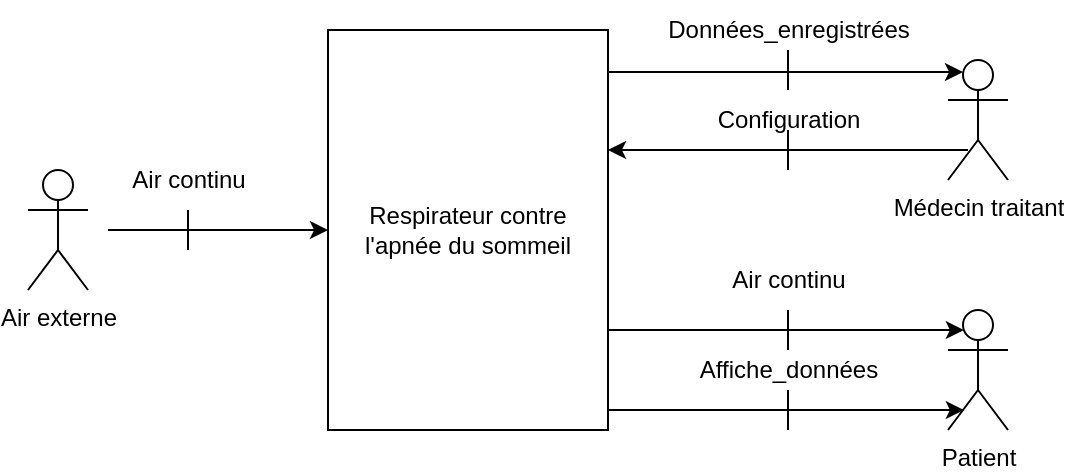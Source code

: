 <mxfile version="20.8.10" type="device" pages="4"><diagram name="Diagramme Contexte" id="2L86zL6cIxFe1i1aYIPx"><mxGraphModel dx="1182" dy="683" grid="1" gridSize="10" guides="1" tooltips="1" connect="1" arrows="1" fold="1" page="1" pageScale="1" pageWidth="827" pageHeight="1169" math="0" shadow="0"><root><mxCell id="0"/><mxCell id="1" parent="0"/><mxCell id="oOT29XiC5e3N_BmXgy5a-2" value="Respirateur contre l'apnée du sommeil" style="rounded=0;whiteSpace=wrap;html=1;" vertex="1" parent="1"><mxGeometry x="310" y="540" width="140" height="200" as="geometry"/></mxCell><mxCell id="oOT29XiC5e3N_BmXgy5a-3" value="Air externe" style="shape=umlActor;verticalLabelPosition=bottom;verticalAlign=top;html=1;outlineConnect=0;" vertex="1" parent="1"><mxGeometry x="160" y="610" width="30" height="60" as="geometry"/></mxCell><mxCell id="oOT29XiC5e3N_BmXgy5a-5" value="Médecin traitant" style="shape=umlActor;verticalLabelPosition=bottom;verticalAlign=top;html=1;outlineConnect=0;" vertex="1" parent="1"><mxGeometry x="620" y="555" width="30" height="60" as="geometry"/></mxCell><mxCell id="oOT29XiC5e3N_BmXgy5a-6" value="Patient" style="shape=umlActor;verticalLabelPosition=bottom;verticalAlign=top;html=1;outlineConnect=0;" vertex="1" parent="1"><mxGeometry x="620" y="680" width="30" height="60" as="geometry"/></mxCell><mxCell id="oOT29XiC5e3N_BmXgy5a-9" value="" style="endArrow=classic;html=1;rounded=0;entryX=0;entryY=0.5;entryDx=0;entryDy=0;" edge="1" parent="1" target="oOT29XiC5e3N_BmXgy5a-2"><mxGeometry width="50" height="50" relative="1" as="geometry"><mxPoint x="200" y="640" as="sourcePoint"/><mxPoint x="250" y="590" as="targetPoint"/></mxGeometry></mxCell><mxCell id="oOT29XiC5e3N_BmXgy5a-10" value="" style="endArrow=none;html=1;rounded=0;entryX=0.997;entryY=0.105;entryDx=0;entryDy=0;entryPerimeter=0;startArrow=classic;startFill=1;endFill=0;exitX=0.25;exitY=0.1;exitDx=0;exitDy=0;exitPerimeter=0;" edge="1" parent="1" source="oOT29XiC5e3N_BmXgy5a-5" target="oOT29XiC5e3N_BmXgy5a-2"><mxGeometry width="50" height="50" relative="1" as="geometry"><mxPoint x="580" y="560" as="sourcePoint"/><mxPoint x="440" y="490" as="targetPoint"/></mxGeometry></mxCell><mxCell id="oOT29XiC5e3N_BmXgy5a-11" value="" style="endArrow=classic;html=1;rounded=0;entryX=1.013;entryY=0.1;entryDx=0;entryDy=0;entryPerimeter=0;" edge="1" parent="1"><mxGeometry width="50" height="50" relative="1" as="geometry"><mxPoint x="630" y="600" as="sourcePoint"/><mxPoint x="450.0" y="600" as="targetPoint"/></mxGeometry></mxCell><mxCell id="oOT29XiC5e3N_BmXgy5a-12" value="" style="endArrow=none;html=1;rounded=0;entryX=0.997;entryY=0.105;entryDx=0;entryDy=0;entryPerimeter=0;startArrow=classic;startFill=1;endFill=0;exitX=0.25;exitY=0.1;exitDx=0;exitDy=0;exitPerimeter=0;" edge="1" parent="1"><mxGeometry width="50" height="50" relative="1" as="geometry"><mxPoint x="627.92" y="690" as="sourcePoint"/><mxPoint x="450.0" y="690" as="targetPoint"/></mxGeometry></mxCell><mxCell id="oOT29XiC5e3N_BmXgy5a-13" value="" style="endArrow=none;html=1;rounded=0;entryX=0.997;entryY=0.105;entryDx=0;entryDy=0;entryPerimeter=0;startArrow=classic;startFill=1;endFill=0;exitX=0.25;exitY=0.1;exitDx=0;exitDy=0;exitPerimeter=0;" edge="1" parent="1"><mxGeometry width="50" height="50" relative="1" as="geometry"><mxPoint x="627.92" y="730" as="sourcePoint"/><mxPoint x="450.0" y="730" as="targetPoint"/></mxGeometry></mxCell><mxCell id="oOT29XiC5e3N_BmXgy5a-17" value="" style="endArrow=none;html=1;rounded=0;" edge="1" parent="1"><mxGeometry width="50" height="50" relative="1" as="geometry"><mxPoint x="240" y="650" as="sourcePoint"/><mxPoint x="240" y="630" as="targetPoint"/></mxGeometry></mxCell><mxCell id="oOT29XiC5e3N_BmXgy5a-18" value="" style="endArrow=none;html=1;rounded=0;" edge="1" parent="1"><mxGeometry width="50" height="50" relative="1" as="geometry"><mxPoint x="540" y="570" as="sourcePoint"/><mxPoint x="540" y="550" as="targetPoint"/></mxGeometry></mxCell><mxCell id="oOT29XiC5e3N_BmXgy5a-19" value="" style="endArrow=none;html=1;rounded=0;" edge="1" parent="1"><mxGeometry width="50" height="50" relative="1" as="geometry"><mxPoint x="540" y="610" as="sourcePoint"/><mxPoint x="540" y="590" as="targetPoint"/></mxGeometry></mxCell><mxCell id="oOT29XiC5e3N_BmXgy5a-20" value="" style="endArrow=none;html=1;rounded=0;" edge="1" parent="1"><mxGeometry width="50" height="50" relative="1" as="geometry"><mxPoint x="540" y="700" as="sourcePoint"/><mxPoint x="540" y="680" as="targetPoint"/></mxGeometry></mxCell><mxCell id="oOT29XiC5e3N_BmXgy5a-21" value="" style="endArrow=none;html=1;rounded=0;" edge="1" parent="1"><mxGeometry width="50" height="50" relative="1" as="geometry"><mxPoint x="540" y="740" as="sourcePoint"/><mxPoint x="540" y="720" as="targetPoint"/></mxGeometry></mxCell><mxCell id="oOT29XiC5e3N_BmXgy5a-22" value="Air continu" style="text;html=1;align=center;verticalAlign=middle;resizable=0;points=[];autosize=1;strokeColor=none;fillColor=none;" vertex="1" parent="1"><mxGeometry x="200" y="600" width="80" height="30" as="geometry"/></mxCell><mxCell id="oOT29XiC5e3N_BmXgy5a-23" value="Données_enregistrées" style="text;html=1;align=center;verticalAlign=middle;resizable=0;points=[];autosize=1;strokeColor=none;fillColor=none;" vertex="1" parent="1"><mxGeometry x="470" y="525" width="140" height="30" as="geometry"/></mxCell><mxCell id="oOT29XiC5e3N_BmXgy5a-24" value="Configuration" style="text;html=1;align=center;verticalAlign=middle;resizable=0;points=[];autosize=1;strokeColor=none;fillColor=none;" vertex="1" parent="1"><mxGeometry x="495" y="570" width="90" height="30" as="geometry"/></mxCell><mxCell id="oOT29XiC5e3N_BmXgy5a-25" value="Air continu" style="text;html=1;align=center;verticalAlign=middle;resizable=0;points=[];autosize=1;strokeColor=none;fillColor=none;" vertex="1" parent="1"><mxGeometry x="500" y="650" width="80" height="30" as="geometry"/></mxCell><mxCell id="oOT29XiC5e3N_BmXgy5a-26" value="Affiche_données" style="text;html=1;align=center;verticalAlign=middle;resizable=0;points=[];autosize=1;strokeColor=none;fillColor=none;" vertex="1" parent="1"><mxGeometry x="485" y="695" width="110" height="30" as="geometry"/></mxCell></root></mxGraphModel></diagram><diagram id="lU4KrTBe4g0K67yGRhAa" name="Diagramme Cas D'utilisation"><mxGraphModel dx="1418" dy="820" grid="1" gridSize="10" guides="1" tooltips="1" connect="1" arrows="1" fold="1" page="1" pageScale="1" pageWidth="827" pageHeight="1169" math="0" shadow="0"><root><mxCell id="0"/><mxCell id="1" parent="0"/><mxCell id="dNqiiLQwjlwvt8KfUAhv-1" value="Respirateur contre &lt;br&gt;l'apnée du sommeil&lt;br&gt;&lt;br&gt;&lt;br&gt;&lt;br&gt;&lt;br&gt;&lt;br&gt;&lt;br&gt;&lt;br&gt;&lt;br&gt;&lt;br&gt;&lt;br&gt;&lt;br&gt;&lt;br&gt;&lt;br&gt;&lt;br&gt;&lt;br&gt;&lt;br&gt;&lt;br&gt;&lt;br&gt;&lt;br&gt;&lt;br&gt;" style="rounded=0;whiteSpace=wrap;html=1;" vertex="1" parent="1"><mxGeometry x="270" y="540" width="280" height="360" as="geometry"/></mxCell><mxCell id="dNqiiLQwjlwvt8KfUAhv-2" value="Air externe" style="shape=umlActor;verticalLabelPosition=bottom;verticalAlign=top;html=1;outlineConnect=0;" vertex="1" parent="1"><mxGeometry x="120" y="610" width="30" height="60" as="geometry"/></mxCell><mxCell id="dNqiiLQwjlwvt8KfUAhv-4" value="Patient" style="shape=umlActor;verticalLabelPosition=bottom;verticalAlign=top;html=1;outlineConnect=0;" vertex="1" parent="1"><mxGeometry x="720" y="680" width="30" height="60" as="geometry"/></mxCell><mxCell id="dNqiiLQwjlwvt8KfUAhv-5" value="" style="endArrow=classic;html=1;rounded=0;entryX=0.038;entryY=0.335;entryDx=0;entryDy=0;entryPerimeter=0;" edge="1" parent="1" target="dNqiiLQwjlwvt8KfUAhv-26"><mxGeometry width="50" height="50" relative="1" as="geometry"><mxPoint x="160" y="640" as="sourcePoint"/><mxPoint x="270" y="640" as="targetPoint"/></mxGeometry></mxCell><mxCell id="dNqiiLQwjlwvt8KfUAhv-6" value="" style="endArrow=none;html=1;rounded=0;entryX=1;entryY=0.5;entryDx=0;entryDy=0;startArrow=classic;startFill=1;endFill=0;exitX=0.5;exitY=0;exitDx=0;exitDy=0;exitPerimeter=0;" edge="1" parent="1" source="dNqiiLQwjlwvt8KfUAhv-4" target="dNqiiLQwjlwvt8KfUAhv-21"><mxGeometry width="50" height="50" relative="1" as="geometry"><mxPoint x="720" y="650" as="sourcePoint"/><mxPoint x="540" y="490" as="targetPoint"/><Array as="points"><mxPoint x="735" y="650"/></Array></mxGeometry></mxCell><mxCell id="dNqiiLQwjlwvt8KfUAhv-7" value="" style="endArrow=classic;html=1;rounded=0;entryX=1.013;entryY=0.1;entryDx=0;entryDy=0;entryPerimeter=0;exitX=0.5;exitY=0;exitDx=0;exitDy=0;exitPerimeter=0;" edge="1" parent="1" source="dNqiiLQwjlwvt8KfUAhv-27"><mxGeometry width="50" height="50" relative="1" as="geometry"><mxPoint x="720.0" y="789.41" as="sourcePoint"/><mxPoint x="540.0" y="789.41" as="targetPoint"/><Array as="points"><mxPoint x="735" y="790"/></Array></mxGeometry></mxCell><mxCell id="dNqiiLQwjlwvt8KfUAhv-8" value="" style="endArrow=none;html=1;rounded=0;entryX=0.997;entryY=0.105;entryDx=0;entryDy=0;entryPerimeter=0;startArrow=classic;startFill=1;endFill=0;exitX=0.25;exitY=0.1;exitDx=0;exitDy=0;exitPerimeter=0;" edge="1" parent="1"><mxGeometry width="50" height="50" relative="1" as="geometry"><mxPoint x="717.92" y="719.41" as="sourcePoint"/><mxPoint x="540" y="719.41" as="targetPoint"/></mxGeometry></mxCell><mxCell id="dNqiiLQwjlwvt8KfUAhv-9" value="" style="endArrow=none;html=1;rounded=0;entryX=1;entryY=0.5;entryDx=0;entryDy=0;startArrow=classic;startFill=1;endFill=0;" edge="1" parent="1" target="dNqiiLQwjlwvt8KfUAhv-24"><mxGeometry width="50" height="50" relative="1" as="geometry"><mxPoint x="710" y="860" as="sourcePoint"/><mxPoint x="550" y="850" as="targetPoint"/></mxGeometry></mxCell><mxCell id="dNqiiLQwjlwvt8KfUAhv-21" value="Envoyer l'air" style="ellipse;whiteSpace=wrap;html=1;" vertex="1" parent="1"><mxGeometry x="420" y="620" width="120" height="60" as="geometry"/></mxCell><mxCell id="dNqiiLQwjlwvt8KfUAhv-22" value="Afficher" style="ellipse;whiteSpace=wrap;html=1;" vertex="1" parent="1"><mxGeometry x="420" y="690" width="120" height="60" as="geometry"/></mxCell><mxCell id="dNqiiLQwjlwvt8KfUAhv-23" value="Paramètrer" style="ellipse;whiteSpace=wrap;html=1;" vertex="1" parent="1"><mxGeometry x="420" y="760" width="120" height="60" as="geometry"/></mxCell><mxCell id="dNqiiLQwjlwvt8KfUAhv-24" value="Enregistrer les données" style="ellipse;whiteSpace=wrap;html=1;" vertex="1" parent="1"><mxGeometry x="420" y="830" width="120" height="60" as="geometry"/></mxCell><mxCell id="dNqiiLQwjlwvt8KfUAhv-26" value="Récupérer et Filtrer l'air" style="ellipse;whiteSpace=wrap;html=1;" vertex="1" parent="1"><mxGeometry x="280" y="620" width="120" height="60" as="geometry"/></mxCell><mxCell id="dNqiiLQwjlwvt8KfUAhv-27" value="Médecin traitant" style="shape=umlActor;verticalLabelPosition=bottom;verticalAlign=top;html=1;outlineConnect=0;" vertex="1" parent="1"><mxGeometry x="720" y="810" width="30" height="60" as="geometry"/></mxCell></root></mxGraphModel></diagram><diagram id="lsF_ll5cIqB2mhtH_M79" name="Diagramme d'Exigences"><mxGraphModel dx="4014" dy="1858" grid="1" gridSize="10" guides="1" tooltips="1" connect="1" arrows="1" fold="1" page="1" pageScale="1" pageWidth="827" pageHeight="1169" math="0" shadow="0"><root><mxCell id="0"/><mxCell id="1" parent="0"/><mxCell id="DV2Xk-ELplNLoodMfycB-5" value="Concevoir un respirateur PPC" style="swimlane;fontStyle=0;childLayout=stackLayout;horizontal=1;startSize=30;horizontalStack=0;resizeParent=1;resizeParentMax=0;resizeLast=0;collapsible=1;marginBottom=0;whiteSpace=wrap;html=1;" vertex="1" parent="1"><mxGeometry x="360" y="760" width="320" height="120" as="geometry"/></mxCell><mxCell id="DV2Xk-ELplNLoodMfycB-6" value="text = &quot;Le besoin est de concevoir un respirateur PPC affin de traiter l'apnée du sommeil chez les patients&quot;" style="text;strokeColor=none;fillColor=none;align=left;verticalAlign=middle;spacingLeft=4;spacingRight=4;overflow=hidden;points=[[0,0.5],[1,0.5]];portConstraint=eastwest;rotatable=0;whiteSpace=wrap;html=1;" vertex="1" parent="DV2Xk-ELplNLoodMfycB-5"><mxGeometry y="30" width="320" height="90" as="geometry"/></mxCell><mxCell id="DV2Xk-ELplNLoodMfycB-10" value="Apporter de l'air &quot;Propre&quot; en continu" style="swimlane;fontStyle=0;childLayout=stackLayout;horizontal=1;startSize=30;horizontalStack=0;resizeParent=1;resizeParentMax=0;resizeLast=0;collapsible=1;marginBottom=0;whiteSpace=wrap;html=1;" vertex="1" parent="1"><mxGeometry x="-280" y="970" width="160" height="150" as="geometry"/></mxCell><mxCell id="w5h33gYKFG4mYPMoqEx2-1" value="Id = &quot;1&quot;" style="text;strokeColor=none;fillColor=none;align=left;verticalAlign=middle;spacingLeft=4;spacingRight=4;overflow=hidden;points=[[0,0.5],[1,0.5]];portConstraint=eastwest;rotatable=0;whiteSpace=wrap;html=1;" vertex="1" parent="DV2Xk-ELplNLoodMfycB-10"><mxGeometry y="30" width="160" height="30" as="geometry"/></mxCell><mxCell id="DV2Xk-ELplNLoodMfycB-11" value="text = &quot;L'exigence est de récupérer l'air externe pour pouvoir l'envoyer et le filtrer en continu&quot;" style="text;strokeColor=none;fillColor=none;align=left;verticalAlign=middle;spacingLeft=4;spacingRight=4;overflow=hidden;points=[[0,0.5],[1,0.5]];portConstraint=eastwest;rotatable=0;whiteSpace=wrap;html=1;" vertex="1" parent="DV2Xk-ELplNLoodMfycB-10"><mxGeometry y="60" width="160" height="90" as="geometry"/></mxCell><mxCell id="DV2Xk-ELplNLoodMfycB-14" value="Réaliser une IHM" style="swimlane;fontStyle=0;childLayout=stackLayout;horizontal=1;startSize=30;horizontalStack=0;resizeParent=1;resizeParentMax=0;resizeLast=0;collapsible=1;marginBottom=0;whiteSpace=wrap;html=1;" vertex="1" parent="1"><mxGeometry x="80" y="970" width="160" height="150" as="geometry"/></mxCell><mxCell id="w5h33gYKFG4mYPMoqEx2-2" value="Id = &quot;2&quot;" style="text;strokeColor=none;fillColor=none;align=left;verticalAlign=middle;spacingLeft=4;spacingRight=4;overflow=hidden;points=[[0,0.5],[1,0.5]];portConstraint=eastwest;rotatable=0;whiteSpace=wrap;html=1;" vertex="1" parent="DV2Xk-ELplNLoodMfycB-14"><mxGeometry y="30" width="160" height="30" as="geometry"/></mxCell><mxCell id="DV2Xk-ELplNLoodMfycB-15" value="text = &quot;L'exigence est de réaliser une Interface Homme-Machine afin de pouvoir configurer l'appareil et afficher les données&quot;" style="text;strokeColor=none;fillColor=none;align=left;verticalAlign=middle;spacingLeft=4;spacingRight=4;overflow=hidden;points=[[0,0.5],[1,0.5]];portConstraint=eastwest;rotatable=0;whiteSpace=wrap;html=1;" vertex="1" parent="DV2Xk-ELplNLoodMfycB-14"><mxGeometry y="60" width="160" height="90" as="geometry"/></mxCell><mxCell id="DV2Xk-ELplNLoodMfycB-18" value="Transmettre de l'air en continu au patient" style="swimlane;fontStyle=0;childLayout=stackLayout;horizontal=1;startSize=30;horizontalStack=0;resizeParent=1;resizeParentMax=0;resizeLast=0;collapsible=1;marginBottom=0;whiteSpace=wrap;html=1;" vertex="1" parent="1"><mxGeometry x="437.75" y="970" width="160" height="150" as="geometry"/></mxCell><mxCell id="w5h33gYKFG4mYPMoqEx2-3" value="Id = &quot;3&quot;" style="text;strokeColor=none;fillColor=none;align=left;verticalAlign=middle;spacingLeft=4;spacingRight=4;overflow=hidden;points=[[0,0.5],[1,0.5]];portConstraint=eastwest;rotatable=0;whiteSpace=wrap;html=1;" vertex="1" parent="DV2Xk-ELplNLoodMfycB-18"><mxGeometry y="30" width="160" height="30" as="geometry"/></mxCell><mxCell id="DV2Xk-ELplNLoodMfycB-19" value="text = &quot;L'exigence est de transmettre l'air filtré vers les voies respiratoires du patient&quot;" style="text;strokeColor=none;fillColor=none;align=left;verticalAlign=middle;spacingLeft=4;spacingRight=4;overflow=hidden;points=[[0,0.5],[1,0.5]];portConstraint=eastwest;rotatable=0;whiteSpace=wrap;html=1;" vertex="1" parent="DV2Xk-ELplNLoodMfycB-18"><mxGeometry y="60" width="160" height="90" as="geometry"/></mxCell><mxCell id="DV2Xk-ELplNLoodMfycB-97" style="edgeStyle=orthogonalEdgeStyle;rounded=0;orthogonalLoop=1;jettySize=auto;html=1;entryX=0.5;entryY=0;entryDx=0;entryDy=0;startArrow=none;startFill=0;endArrow=classic;endFill=1;" edge="1" parent="1" source="DV2Xk-ELplNLoodMfycB-22" target="DV2Xk-ELplNLoodMfycB-88"><mxGeometry relative="1" as="geometry"/></mxCell><mxCell id="DV2Xk-ELplNLoodMfycB-22" value="Alimenter l'appareil" style="swimlane;fontStyle=0;childLayout=stackLayout;horizontal=1;startSize=30;horizontalStack=0;resizeParent=1;resizeParentMax=0;resizeLast=0;collapsible=1;marginBottom=0;whiteSpace=wrap;html=1;" vertex="1" parent="1"><mxGeometry x="710" y="970" width="160" height="150" as="geometry"/></mxCell><mxCell id="w5h33gYKFG4mYPMoqEx2-4" value="Id = &quot;4&quot;" style="text;strokeColor=none;fillColor=none;align=left;verticalAlign=middle;spacingLeft=4;spacingRight=4;overflow=hidden;points=[[0,0.5],[1,0.5]];portConstraint=eastwest;rotatable=0;whiteSpace=wrap;html=1;" vertex="1" parent="DV2Xk-ELplNLoodMfycB-22"><mxGeometry y="30" width="160" height="30" as="geometry"/></mxCell><mxCell id="DV2Xk-ELplNLoodMfycB-23" value="text = &quot;L'exigence est de pouvoir alimenter le système et pouvoir l'éteindre ou l'allumer&quot;" style="text;strokeColor=none;fillColor=none;align=left;verticalAlign=middle;spacingLeft=4;spacingRight=4;overflow=hidden;points=[[0,0.5],[1,0.5]];portConstraint=eastwest;rotatable=0;whiteSpace=wrap;html=1;" vertex="1" parent="DV2Xk-ELplNLoodMfycB-22"><mxGeometry y="60" width="160" height="90" as="geometry"/></mxCell><mxCell id="DV2Xk-ELplNLoodMfycB-98" style="edgeStyle=orthogonalEdgeStyle;rounded=0;orthogonalLoop=1;jettySize=auto;html=1;entryX=0.5;entryY=0;entryDx=0;entryDy=0;startArrow=none;startFill=0;endArrow=classic;endFill=1;" edge="1" parent="1" source="DV2Xk-ELplNLoodMfycB-30" target="DV2Xk-ELplNLoodMfycB-89"><mxGeometry relative="1" as="geometry"/></mxCell><mxCell id="DV2Xk-ELplNLoodMfycB-30" value="Créer un boitier" style="swimlane;fontStyle=0;childLayout=stackLayout;horizontal=1;startSize=30;horizontalStack=0;resizeParent=1;resizeParentMax=0;resizeLast=0;collapsible=1;marginBottom=0;whiteSpace=wrap;html=1;" vertex="1" parent="1"><mxGeometry x="890" y="970" width="160" height="150" as="geometry"/></mxCell><mxCell id="w5h33gYKFG4mYPMoqEx2-5" value="Id = &quot;5&quot;" style="text;strokeColor=none;fillColor=none;align=left;verticalAlign=middle;spacingLeft=4;spacingRight=4;overflow=hidden;points=[[0,0.5],[1,0.5]];portConstraint=eastwest;rotatable=0;whiteSpace=wrap;html=1;" vertex="1" parent="DV2Xk-ELplNLoodMfycB-30"><mxGeometry y="30" width="160" height="30" as="geometry"/></mxCell><mxCell id="DV2Xk-ELplNLoodMfycB-31" value="text = &quot;L'exigence est de pouvoir intégrer le système dans un boîtier&quot;" style="text;strokeColor=none;fillColor=none;align=left;verticalAlign=middle;spacingLeft=4;spacingRight=4;overflow=hidden;points=[[0,0.5],[1,0.5]];portConstraint=eastwest;rotatable=0;whiteSpace=wrap;html=1;" vertex="1" parent="DV2Xk-ELplNLoodMfycB-30"><mxGeometry y="60" width="160" height="90" as="geometry"/></mxCell><mxCell id="DV2Xk-ELplNLoodMfycB-91" style="edgeStyle=orthogonalEdgeStyle;rounded=0;orthogonalLoop=1;jettySize=auto;html=1;entryX=0.5;entryY=0;entryDx=0;entryDy=0;startArrow=none;startFill=0;endArrow=classic;endFill=1;" edge="1" parent="1" source="DV2Xk-ELplNLoodMfycB-34" target="DV2Xk-ELplNLoodMfycB-82"><mxGeometry relative="1" as="geometry"/></mxCell><mxCell id="DV2Xk-ELplNLoodMfycB-34" value="Récupérer l'air externe" style="swimlane;fontStyle=0;childLayout=stackLayout;horizontal=1;startSize=30;horizontalStack=0;resizeParent=1;resizeParentMax=0;resizeLast=0;collapsible=1;marginBottom=0;whiteSpace=wrap;html=1;" vertex="1" parent="1"><mxGeometry x="-370" y="1180" width="160" height="120" as="geometry"/></mxCell><mxCell id="DV2Xk-ELplNLoodMfycB-35" value="Id = &quot;1.1&quot;" style="text;strokeColor=none;fillColor=none;align=left;verticalAlign=middle;spacingLeft=4;spacingRight=4;overflow=hidden;points=[[0,0.5],[1,0.5]];portConstraint=eastwest;rotatable=0;whiteSpace=wrap;html=1;" vertex="1" parent="DV2Xk-ELplNLoodMfycB-34"><mxGeometry y="30" width="160" height="30" as="geometry"/></mxCell><mxCell id="w5h33gYKFG4mYPMoqEx2-6" value="text = &quot;On doit pouvoir récupérer l'air externe au système&quot;" style="text;strokeColor=none;fillColor=none;align=left;verticalAlign=middle;spacingLeft=4;spacingRight=4;overflow=hidden;points=[[0,0.5],[1,0.5]];portConstraint=eastwest;rotatable=0;whiteSpace=wrap;html=1;" vertex="1" parent="DV2Xk-ELplNLoodMfycB-34"><mxGeometry y="60" width="160" height="60" as="geometry"/></mxCell><mxCell id="DV2Xk-ELplNLoodMfycB-92" style="edgeStyle=orthogonalEdgeStyle;rounded=0;orthogonalLoop=1;jettySize=auto;html=1;entryX=0.5;entryY=0;entryDx=0;entryDy=0;startArrow=none;startFill=0;endArrow=classic;endFill=1;" edge="1" parent="1" source="DV2Xk-ELplNLoodMfycB-38" target="DV2Xk-ELplNLoodMfycB-83"><mxGeometry relative="1" as="geometry"/></mxCell><mxCell id="DV2Xk-ELplNLoodMfycB-38" value="Filtrer l'air externe" style="swimlane;fontStyle=0;childLayout=stackLayout;horizontal=1;startSize=30;horizontalStack=0;resizeParent=1;resizeParentMax=0;resizeLast=0;collapsible=1;marginBottom=0;whiteSpace=wrap;html=1;" vertex="1" parent="1"><mxGeometry x="-190" y="1180" width="160" height="120" as="geometry"/></mxCell><mxCell id="DV2Xk-ELplNLoodMfycB-39" value="Id = &quot;1.2&quot;" style="text;strokeColor=none;fillColor=none;align=left;verticalAlign=middle;spacingLeft=4;spacingRight=4;overflow=hidden;points=[[0,0.5],[1,0.5]];portConstraint=eastwest;rotatable=0;whiteSpace=wrap;html=1;" vertex="1" parent="DV2Xk-ELplNLoodMfycB-38"><mxGeometry y="30" width="160" height="30" as="geometry"/></mxCell><mxCell id="DV2Xk-ELplNLoodMfycB-40" value="text = &quot;On doit pouvoir filtrer l'air externe récupéré&quot;" style="text;strokeColor=none;fillColor=none;align=left;verticalAlign=middle;spacingLeft=4;spacingRight=4;overflow=hidden;points=[[0,0.5],[1,0.5]];portConstraint=eastwest;rotatable=0;whiteSpace=wrap;html=1;" vertex="1" parent="DV2Xk-ELplNLoodMfycB-38"><mxGeometry y="60" width="160" height="60" as="geometry"/></mxCell><mxCell id="DV2Xk-ELplNLoodMfycB-93" style="edgeStyle=orthogonalEdgeStyle;rounded=0;orthogonalLoop=1;jettySize=auto;html=1;entryX=0.5;entryY=0;entryDx=0;entryDy=0;startArrow=none;startFill=0;endArrow=classic;endFill=1;" edge="1" parent="1" source="DV2Xk-ELplNLoodMfycB-42" target="DV2Xk-ELplNLoodMfycB-84"><mxGeometry relative="1" as="geometry"/></mxCell><mxCell id="DV2Xk-ELplNLoodMfycB-42" value="Configurer et afficher les données du système" style="swimlane;fontStyle=0;childLayout=stackLayout;horizontal=1;startSize=30;horizontalStack=0;resizeParent=1;resizeParentMax=0;resizeLast=0;collapsible=1;marginBottom=0;whiteSpace=wrap;html=1;" vertex="1" parent="1"><mxGeometry x="-10" y="1180" width="160" height="120" as="geometry"/></mxCell><mxCell id="DV2Xk-ELplNLoodMfycB-43" value="Id = &quot;2.1&quot;" style="text;strokeColor=none;fillColor=none;align=left;verticalAlign=middle;spacingLeft=4;spacingRight=4;overflow=hidden;points=[[0,0.5],[1,0.5]];portConstraint=eastwest;rotatable=0;whiteSpace=wrap;html=1;" vertex="1" parent="DV2Xk-ELplNLoodMfycB-42"><mxGeometry y="30" width="160" height="30" as="geometry"/></mxCell><mxCell id="DV2Xk-ELplNLoodMfycB-44" value="text = &quot;On doit pouvoir visualiser les données et les configurer&quot;" style="text;strokeColor=none;fillColor=none;align=left;verticalAlign=middle;spacingLeft=4;spacingRight=4;overflow=hidden;points=[[0,0.5],[1,0.5]];portConstraint=eastwest;rotatable=0;whiteSpace=wrap;html=1;" vertex="1" parent="DV2Xk-ELplNLoodMfycB-42"><mxGeometry y="60" width="160" height="60" as="geometry"/></mxCell><mxCell id="DV2Xk-ELplNLoodMfycB-94" style="edgeStyle=orthogonalEdgeStyle;rounded=0;orthogonalLoop=1;jettySize=auto;html=1;entryX=0.5;entryY=0;entryDx=0;entryDy=0;startArrow=none;startFill=0;endArrow=classic;endFill=1;" edge="1" parent="1" source="DV2Xk-ELplNLoodMfycB-46" target="DV2Xk-ELplNLoodMfycB-85"><mxGeometry relative="1" as="geometry"/></mxCell><mxCell id="DV2Xk-ELplNLoodMfycB-46" value="Enregistrer les données pour le médecin traitant" style="swimlane;fontStyle=0;childLayout=stackLayout;horizontal=1;startSize=30;horizontalStack=0;resizeParent=1;resizeParentMax=0;resizeLast=0;collapsible=1;marginBottom=0;whiteSpace=wrap;html=1;" vertex="1" parent="1"><mxGeometry x="170" y="1180" width="160" height="120" as="geometry"/></mxCell><mxCell id="DV2Xk-ELplNLoodMfycB-47" value="Id = &quot;2.2&quot;" style="text;strokeColor=none;fillColor=none;align=left;verticalAlign=middle;spacingLeft=4;spacingRight=4;overflow=hidden;points=[[0,0.5],[1,0.5]];portConstraint=eastwest;rotatable=0;whiteSpace=wrap;html=1;" vertex="1" parent="DV2Xk-ELplNLoodMfycB-46"><mxGeometry y="30" width="160" height="30" as="geometry"/></mxCell><mxCell id="DV2Xk-ELplNLoodMfycB-48" value="text = &quot;On doit pouvoir enregistrer les données du système pour le médecin traitant&quot;" style="text;strokeColor=none;fillColor=none;align=left;verticalAlign=middle;spacingLeft=4;spacingRight=4;overflow=hidden;points=[[0,0.5],[1,0.5]];portConstraint=eastwest;rotatable=0;whiteSpace=wrap;html=1;" vertex="1" parent="DV2Xk-ELplNLoodMfycB-46"><mxGeometry y="60" width="160" height="60" as="geometry"/></mxCell><mxCell id="DV2Xk-ELplNLoodMfycB-95" style="edgeStyle=orthogonalEdgeStyle;rounded=0;orthogonalLoop=1;jettySize=auto;html=1;entryX=0.5;entryY=0;entryDx=0;entryDy=0;startArrow=none;startFill=0;endArrow=classic;endFill=1;" edge="1" parent="1" source="DV2Xk-ELplNLoodMfycB-50" target="DV2Xk-ELplNLoodMfycB-86"><mxGeometry relative="1" as="geometry"/></mxCell><mxCell id="DV2Xk-ELplNLoodMfycB-50" value="Transmettre l'air au patient" style="swimlane;fontStyle=0;childLayout=stackLayout;horizontal=1;startSize=30;horizontalStack=0;resizeParent=1;resizeParentMax=0;resizeLast=0;collapsible=1;marginBottom=0;whiteSpace=wrap;html=1;" vertex="1" parent="1"><mxGeometry x="350" y="1180" width="160" height="120" as="geometry"/></mxCell><mxCell id="DV2Xk-ELplNLoodMfycB-51" value="Id = &quot;3.1&quot;" style="text;strokeColor=none;fillColor=none;align=left;verticalAlign=middle;spacingLeft=4;spacingRight=4;overflow=hidden;points=[[0,0.5],[1,0.5]];portConstraint=eastwest;rotatable=0;whiteSpace=wrap;html=1;" vertex="1" parent="DV2Xk-ELplNLoodMfycB-50"><mxGeometry y="30" width="160" height="30" as="geometry"/></mxCell><mxCell id="DV2Xk-ELplNLoodMfycB-52" value="text = &quot;On doit pouvoir transmettre l'air filtré vers le patient afin d'ouvrir les voies respiratoires" style="text;strokeColor=none;fillColor=none;align=left;verticalAlign=middle;spacingLeft=4;spacingRight=4;overflow=hidden;points=[[0,0.5],[1,0.5]];portConstraint=eastwest;rotatable=0;whiteSpace=wrap;html=1;" vertex="1" parent="DV2Xk-ELplNLoodMfycB-50"><mxGeometry y="60" width="160" height="60" as="geometry"/></mxCell><mxCell id="DV2Xk-ELplNLoodMfycB-96" style="edgeStyle=orthogonalEdgeStyle;rounded=0;orthogonalLoop=1;jettySize=auto;html=1;entryX=0.5;entryY=0;entryDx=0;entryDy=0;startArrow=none;startFill=0;endArrow=classic;endFill=1;" edge="1" parent="1" source="DV2Xk-ELplNLoodMfycB-54" target="DV2Xk-ELplNLoodMfycB-87"><mxGeometry relative="1" as="geometry"/></mxCell><mxCell id="DV2Xk-ELplNLoodMfycB-54" value="Mesurer la quantité d'air envoyée" style="swimlane;fontStyle=0;childLayout=stackLayout;horizontal=1;startSize=30;horizontalStack=0;resizeParent=1;resizeParentMax=0;resizeLast=0;collapsible=1;marginBottom=0;whiteSpace=wrap;html=1;" vertex="1" parent="1"><mxGeometry x="530" y="1180" width="160" height="120" as="geometry"/></mxCell><mxCell id="DV2Xk-ELplNLoodMfycB-55" value="Id = &quot;3.2&quot;" style="text;strokeColor=none;fillColor=none;align=left;verticalAlign=middle;spacingLeft=4;spacingRight=4;overflow=hidden;points=[[0,0.5],[1,0.5]];portConstraint=eastwest;rotatable=0;whiteSpace=wrap;html=1;" vertex="1" parent="DV2Xk-ELplNLoodMfycB-54"><mxGeometry y="30" width="160" height="30" as="geometry"/></mxCell><mxCell id="DV2Xk-ELplNLoodMfycB-56" value="text = &quot;On doit pouvoir mesurer la pression et le débit de l'air envoyé" style="text;strokeColor=none;fillColor=none;align=left;verticalAlign=middle;spacingLeft=4;spacingRight=4;overflow=hidden;points=[[0,0.5],[1,0.5]];portConstraint=eastwest;rotatable=0;whiteSpace=wrap;html=1;" vertex="1" parent="DV2Xk-ELplNLoodMfycB-54"><mxGeometry y="60" width="160" height="60" as="geometry"/></mxCell><mxCell id="DV2Xk-ELplNLoodMfycB-82" value="Pompe à air&lt;br&gt;(Blower)" style="shape=process;whiteSpace=wrap;html=1;backgroundOutline=1;" vertex="1" parent="1"><mxGeometry x="-370" y="1460" width="160" height="70" as="geometry"/></mxCell><mxCell id="DV2Xk-ELplNLoodMfycB-83" value="Filtre" style="shape=process;whiteSpace=wrap;html=1;backgroundOutline=1;" vertex="1" parent="1"><mxGeometry x="-190" y="1460" width="160" height="70" as="geometry"/></mxCell><mxCell id="DV2Xk-ELplNLoodMfycB-84" value="Ecran&lt;br&gt;+&lt;br&gt;Bouton" style="shape=process;whiteSpace=wrap;html=1;backgroundOutline=1;" vertex="1" parent="1"><mxGeometry x="-10" y="1460" width="160" height="70" as="geometry"/></mxCell><mxCell id="DV2Xk-ELplNLoodMfycB-85" value="Périphérique de stockage" style="shape=process;whiteSpace=wrap;html=1;backgroundOutline=1;" vertex="1" parent="1"><mxGeometry x="170" y="1460" width="160" height="70" as="geometry"/></mxCell><mxCell id="DV2Xk-ELplNLoodMfycB-86" value="Connecteur pneumatique&lt;br&gt;+&lt;br&gt;Masque" style="shape=process;whiteSpace=wrap;html=1;backgroundOutline=1;" vertex="1" parent="1"><mxGeometry x="350" y="1460" width="160" height="70" as="geometry"/></mxCell><mxCell id="DV2Xk-ELplNLoodMfycB-87" value="Capteur" style="shape=process;whiteSpace=wrap;html=1;backgroundOutline=1;" vertex="1" parent="1"><mxGeometry x="530" y="1460" width="160" height="70" as="geometry"/></mxCell><mxCell id="DV2Xk-ELplNLoodMfycB-88" value="Alimentation&lt;br&gt;+&lt;br&gt;Bouton" style="shape=process;whiteSpace=wrap;html=1;backgroundOutline=1;" vertex="1" parent="1"><mxGeometry x="710" y="1460" width="160" height="70" as="geometry"/></mxCell><mxCell id="DV2Xk-ELplNLoodMfycB-89" value="Impression 3D" style="shape=process;whiteSpace=wrap;html=1;backgroundOutline=1;" vertex="1" parent="1"><mxGeometry x="890" y="1460" width="160" height="70" as="geometry"/></mxCell><mxCell id="w5h33gYKFG4mYPMoqEx2-7" value="" style="endArrow=open;startArrow=circlePlus;endFill=0;startFill=0;endSize=8;html=1;rounded=0;entryX=0.5;entryY=0;entryDx=0;entryDy=0;exitX=0.282;exitY=1.003;exitDx=0;exitDy=0;exitPerimeter=0;" edge="1" parent="1" source="DV2Xk-ELplNLoodMfycB-6" target="DV2Xk-ELplNLoodMfycB-10"><mxGeometry width="160" relative="1" as="geometry"><mxPoint x="450" y="880" as="sourcePoint"/><mxPoint x="440" y="960" as="targetPoint"/><Array as="points"><mxPoint x="450" y="920"/><mxPoint x="-200" y="920"/></Array></mxGeometry></mxCell><mxCell id="w5h33gYKFG4mYPMoqEx2-8" value="" style="endArrow=open;startArrow=circlePlus;endFill=0;startFill=0;endSize=8;html=1;rounded=0;exitX=0.376;exitY=1.002;exitDx=0;exitDy=0;exitPerimeter=0;entryX=0.5;entryY=0;entryDx=0;entryDy=0;" edge="1" parent="1" source="DV2Xk-ELplNLoodMfycB-6" target="DV2Xk-ELplNLoodMfycB-14"><mxGeometry width="160" relative="1" as="geometry"><mxPoint x="520.279" y="880" as="sourcePoint"/><mxPoint x="-200.27" y="970.81" as="targetPoint"/><Array as="points"><mxPoint x="480" y="920"/><mxPoint x="160" y="920"/></Array></mxGeometry></mxCell><mxCell id="w5h33gYKFG4mYPMoqEx2-9" value="" style="endArrow=open;startArrow=circlePlus;endFill=0;startFill=0;endSize=8;html=1;rounded=0;entryX=0.5;entryY=0;entryDx=0;entryDy=0;exitX=0.494;exitY=1.002;exitDx=0;exitDy=0;exitPerimeter=0;" edge="1" parent="1" source="DV2Xk-ELplNLoodMfycB-6" target="DV2Xk-ELplNLoodMfycB-18"><mxGeometry width="160" relative="1" as="geometry"><mxPoint x="518" y="899" as="sourcePoint"/><mxPoint x="-180" y="990" as="targetPoint"/><Array as="points"><mxPoint x="518" y="940"/></Array></mxGeometry></mxCell><mxCell id="w5h33gYKFG4mYPMoqEx2-10" value="" style="endArrow=open;startArrow=circlePlus;endFill=0;startFill=0;endSize=8;html=1;rounded=0;entryX=0.5;entryY=0;entryDx=0;entryDy=0;exitX=0.644;exitY=1;exitDx=0;exitDy=0;exitPerimeter=0;" edge="1" parent="1" source="DV2Xk-ELplNLoodMfycB-6" target="DV2Xk-ELplNLoodMfycB-30"><mxGeometry width="160" relative="1" as="geometry"><mxPoint x="590.156" y="880.0" as="sourcePoint"/><mxPoint x="590" y="969.37" as="targetPoint"/><Array as="points"><mxPoint x="566" y="920"/><mxPoint x="780" y="920"/><mxPoint x="970" y="920"/></Array></mxGeometry></mxCell><mxCell id="w5h33gYKFG4mYPMoqEx2-11" value="" style="endArrow=open;startArrow=circlePlus;endFill=0;startFill=0;endSize=8;html=1;rounded=0;entryX=0.5;entryY=0;entryDx=0;entryDy=0;exitX=0.564;exitY=0.998;exitDx=0;exitDy=0;exitPerimeter=0;" edge="1" parent="1" source="DV2Xk-ELplNLoodMfycB-6" target="DV2Xk-ELplNLoodMfycB-22"><mxGeometry width="160" relative="1" as="geometry"><mxPoint x="560.155" y="880" as="sourcePoint"/><mxPoint x="940" y="970" as="targetPoint"/><Array as="points"><mxPoint x="540" y="920"/><mxPoint x="750" y="920"/><mxPoint x="790" y="920"/></Array></mxGeometry></mxCell><mxCell id="w5h33gYKFG4mYPMoqEx2-12" value="&quot;refine&quot;" style="endArrow=open;endSize=12;dashed=1;html=1;rounded=0;exitX=0.5;exitY=0;exitDx=0;exitDy=0;entryX=0.251;entryY=1.004;entryDx=0;entryDy=0;entryPerimeter=0;" edge="1" parent="1" source="DV2Xk-ELplNLoodMfycB-34" target="DV2Xk-ELplNLoodMfycB-11"><mxGeometry width="160" relative="1" as="geometry"><mxPoint x="-310" y="1160" as="sourcePoint"/><mxPoint x="-150" y="1160" as="targetPoint"/></mxGeometry></mxCell><mxCell id="w5h33gYKFG4mYPMoqEx2-13" value="&quot;refine&quot;" style="endArrow=open;endSize=12;dashed=1;html=1;rounded=0;exitX=0.5;exitY=0;exitDx=0;exitDy=0;" edge="1" parent="1" source="DV2Xk-ELplNLoodMfycB-38"><mxGeometry width="160" relative="1" as="geometry"><mxPoint x="-210" y="1178.74" as="sourcePoint"/><mxPoint x="-160" y="1120" as="targetPoint"/></mxGeometry></mxCell><mxCell id="w5h33gYKFG4mYPMoqEx2-14" value="&quot;refine&quot;" style="endArrow=open;endSize=12;dashed=1;html=1;rounded=0;exitX=0.5;exitY=0;exitDx=0;exitDy=0;entryX=0.251;entryY=1.004;entryDx=0;entryDy=0;entryPerimeter=0;" edge="1" parent="1"><mxGeometry width="160" relative="1" as="geometry"><mxPoint x="70.0" y="1180" as="sourcePoint"/><mxPoint x="120.16" y="1120.36" as="targetPoint"/></mxGeometry></mxCell><mxCell id="w5h33gYKFG4mYPMoqEx2-15" value="&quot;refine&quot;" style="endArrow=open;endSize=12;dashed=1;html=1;rounded=0;exitX=0.5;exitY=0;exitDx=0;exitDy=0;" edge="1" parent="1"><mxGeometry width="160" relative="1" as="geometry"><mxPoint x="250.0" y="1180" as="sourcePoint"/><mxPoint x="200.0" y="1120" as="targetPoint"/></mxGeometry></mxCell><mxCell id="w5h33gYKFG4mYPMoqEx2-16" value="&quot;refine&quot;" style="endArrow=open;endSize=12;dashed=1;html=1;rounded=0;exitX=0.5;exitY=0;exitDx=0;exitDy=0;entryX=0.251;entryY=1.004;entryDx=0;entryDy=0;entryPerimeter=0;" edge="1" parent="1"><mxGeometry width="160" relative="1" as="geometry"><mxPoint x="427.75" y="1180" as="sourcePoint"/><mxPoint x="477.91" y="1120.36" as="targetPoint"/></mxGeometry></mxCell><mxCell id="w5h33gYKFG4mYPMoqEx2-17" value="&quot;refine&quot;" style="endArrow=open;endSize=12;dashed=1;html=1;rounded=0;exitX=0.5;exitY=0;exitDx=0;exitDy=0;" edge="1" parent="1"><mxGeometry width="160" relative="1" as="geometry"><mxPoint x="607.75" y="1180" as="sourcePoint"/><mxPoint x="557.75" y="1120" as="targetPoint"/></mxGeometry></mxCell><mxCell id="T2W1zaPJgEv9C4rBIdOk-2" style="edgeStyle=orthogonalEdgeStyle;rounded=0;orthogonalLoop=1;jettySize=auto;html=1;entryX=0.5;entryY=0;entryDx=0;entryDy=0;startArrow=none;startFill=0;endArrow=classic;endFill=1;" edge="1" parent="1" source="A7VoWx53xnHaAjHvAHW--1" target="T2W1zaPJgEv9C4rBIdOk-1"><mxGeometry relative="1" as="geometry"/></mxCell><mxCell id="A7VoWx53xnHaAjHvAHW--1" value="Gérer les données" style="swimlane;fontStyle=0;childLayout=stackLayout;horizontal=1;startSize=30;horizontalStack=0;resizeParent=1;resizeParentMax=0;resizeLast=0;collapsible=1;marginBottom=0;whiteSpace=wrap;html=1;" vertex="1" parent="1"><mxGeometry x="1070" y="970" width="160" height="150" as="geometry"/></mxCell><mxCell id="A7VoWx53xnHaAjHvAHW--2" value="Id = &quot;6&quot;" style="text;strokeColor=none;fillColor=none;align=left;verticalAlign=middle;spacingLeft=4;spacingRight=4;overflow=hidden;points=[[0,0.5],[1,0.5]];portConstraint=eastwest;rotatable=0;whiteSpace=wrap;html=1;" vertex="1" parent="A7VoWx53xnHaAjHvAHW--1"><mxGeometry y="30" width="160" height="30" as="geometry"/></mxCell><mxCell id="A7VoWx53xnHaAjHvAHW--3" value="text = &quot;L'exigence est de pouvoir intégrer le système dans un boîtier&quot;" style="text;strokeColor=none;fillColor=none;align=left;verticalAlign=middle;spacingLeft=4;spacingRight=4;overflow=hidden;points=[[0,0.5],[1,0.5]];portConstraint=eastwest;rotatable=0;whiteSpace=wrap;html=1;" vertex="1" parent="A7VoWx53xnHaAjHvAHW--1"><mxGeometry y="60" width="160" height="90" as="geometry"/></mxCell><mxCell id="A7VoWx53xnHaAjHvAHW--4" value="" style="endArrow=open;startArrow=circlePlus;endFill=0;startFill=0;endSize=8;html=1;rounded=0;entryX=0.5;entryY=0;entryDx=0;entryDy=0;exitX=0.809;exitY=1;exitDx=0;exitDy=0;exitPerimeter=0;" edge="1" parent="1" target="A7VoWx53xnHaAjHvAHW--1"><mxGeometry width="160" relative="1" as="geometry"><mxPoint x="595.5" y="880" as="sourcePoint"/><mxPoint x="999.7" y="970" as="targetPoint"/><Array as="points"><mxPoint x="595.7" y="920"/><mxPoint x="809.7" y="920"/><mxPoint x="1150" y="920"/></Array></mxGeometry></mxCell><mxCell id="T2W1zaPJgEv9C4rBIdOk-1" value="Microprocesseur" style="shape=process;whiteSpace=wrap;html=1;backgroundOutline=1;" vertex="1" parent="1"><mxGeometry x="1070" y="1460" width="160" height="70" as="geometry"/></mxCell></root></mxGraphModel></diagram><diagram id="PJ6eZ-eq_mh0a2rLj8Nc" name="Diagramme de bloc interne"><mxGraphModel dx="1891" dy="1093" grid="1" gridSize="10" guides="1" tooltips="1" connect="1" arrows="1" fold="1" page="1" pageScale="1" pageWidth="827" pageHeight="1169" math="0" shadow="0"><root><mxCell id="0"/><mxCell id="1" parent="0"/><mxCell id="lPwrMkFfhgU4p9Gh-gl5-2" value="&quot;Block&quot;&#10;Respirateur PPC" style="swimlane;fontStyle=0;childLayout=stackLayout;horizontal=1;startSize=30;fillColor=none;horizontalStack=0;resizeParent=1;resizeParentMax=0;resizeLast=0;collapsible=1;marginBottom=0;" vertex="1" parent="1"><mxGeometry x="680" y="240" width="1325" height="450" as="geometry"/></mxCell><mxCell id="pGIrqaeY75Rv10SFvUe2-9" value="&quot;Block&quot;&#10;Alimentation + Bouton" style="swimlane;fontStyle=0;childLayout=stackLayout;horizontal=1;startSize=52;fillColor=none;horizontalStack=0;resizeParent=1;resizeParentMax=0;resizeLast=0;collapsible=1;marginBottom=0;" vertex="1" parent="1"><mxGeometry x="750" y="540" width="140" height="52" as="geometry"/></mxCell><mxCell id="a-fC7cp76RET6KYZuu0J-7" style="edgeStyle=orthogonalEdgeStyle;rounded=0;orthogonalLoop=1;jettySize=auto;html=1;startArrow=classic;startFill=1;endArrow=classic;endFill=1;entryX=0.857;entryY=1.033;entryDx=0;entryDy=0;entryPerimeter=0;" edge="1" parent="1" source="pGIrqaeY75Rv10SFvUe2-13"><mxGeometry relative="1" as="geometry"><mxPoint x="1359.98" y="452.858" as="targetPoint"/><Array as="points"><mxPoint x="1560" y="510"/><mxPoint x="1360" y="510"/></Array></mxGeometry></mxCell><mxCell id="pGIrqaeY75Rv10SFvUe2-13" value="&quot;Block&quot;&#10;Capteur" style="swimlane;fontStyle=0;childLayout=stackLayout;horizontal=1;startSize=52;fillColor=none;horizontalStack=0;resizeParent=1;resizeParentMax=0;resizeLast=0;collapsible=1;marginBottom=0;" vertex="1" parent="1"><mxGeometry x="1490" y="540" width="140" height="52" as="geometry"/></mxCell><mxCell id="qZczbqg2QYt7PRXZY4Oc-1" style="edgeStyle=orthogonalEdgeStyle;rounded=0;orthogonalLoop=1;jettySize=auto;html=1;entryX=0.5;entryY=0;entryDx=0;entryDy=0;entryPerimeter=0;startArrow=none;startFill=0;endArrow=classic;endFill=1;" edge="1" parent="1" source="pGIrqaeY75Rv10SFvUe2-17" target="a-fC7cp76RET6KYZuu0J-18"><mxGeometry relative="1" as="geometry"/></mxCell><mxCell id="qZczbqg2QYt7PRXZY4Oc-3" style="edgeStyle=orthogonalEdgeStyle;rounded=0;orthogonalLoop=1;jettySize=auto;html=1;startArrow=none;startFill=0;endArrow=classic;endFill=1;" edge="1" parent="1" source="pGIrqaeY75Rv10SFvUe2-17" target="qZczbqg2QYt7PRXZY4Oc-2"><mxGeometry relative="1" as="geometry"/></mxCell><mxCell id="pGIrqaeY75Rv10SFvUe2-17" value="&quot;Block&quot;&#10;Ecran + Bouton" style="swimlane;fontStyle=0;childLayout=stackLayout;horizontal=1;startSize=52;fillColor=none;horizontalStack=0;resizeParent=1;resizeParentMax=0;resizeLast=0;collapsible=1;marginBottom=0;" vertex="1" parent="1"><mxGeometry x="1740" y="400" width="140" height="52" as="geometry"/></mxCell><mxCell id="a-fC7cp76RET6KYZuu0J-9" style="edgeStyle=orthogonalEdgeStyle;rounded=0;orthogonalLoop=1;jettySize=auto;html=1;startArrow=classic;startFill=1;endArrow=none;endFill=0;entryX=0.286;entryY=1.014;entryDx=0;entryDy=0;entryPerimeter=0;" edge="1" parent="1" source="pGIrqaeY75Rv10SFvUe2-21" target="a-fC7cp76RET6KYZuu0J-1"><mxGeometry relative="1" as="geometry"><mxPoint x="1280" y="450" as="targetPoint"/><Array as="points"><mxPoint x="1060" y="510"/><mxPoint x="1280" y="510"/></Array></mxGeometry></mxCell><mxCell id="pGIrqaeY75Rv10SFvUe2-21" value="&quot;Block&quot;&#10;Pompe à air" style="swimlane;fontStyle=0;childLayout=stackLayout;horizontal=1;startSize=52;fillColor=none;horizontalStack=0;resizeParent=1;resizeParentMax=0;resizeLast=0;collapsible=1;marginBottom=0;" vertex="1" parent="1"><mxGeometry x="990" y="540" width="140" height="52" as="geometry"/></mxCell><mxCell id="qZczbqg2QYt7PRXZY4Oc-4" style="edgeStyle=orthogonalEdgeStyle;rounded=0;orthogonalLoop=1;jettySize=auto;html=1;startArrow=none;startFill=0;endArrow=classic;endFill=1;" edge="1" parent="1" source="pGIrqaeY75Rv10SFvUe2-30"><mxGeometry relative="1" as="geometry"><mxPoint x="2020" y="350" as="targetPoint"/><Array as="points"><mxPoint x="2020" y="350"/><mxPoint x="2020" y="350"/></Array></mxGeometry></mxCell><mxCell id="pGIrqaeY75Rv10SFvUe2-30" value="&quot;Block&quot;&#10;Périphérique de stockage" style="swimlane;fontStyle=0;childLayout=stackLayout;horizontal=1;startSize=52;fillColor=none;horizontalStack=0;resizeParent=1;resizeParentMax=0;resizeLast=0;collapsible=1;marginBottom=0;" vertex="1" parent="1"><mxGeometry x="1740" y="310" width="140" height="52" as="geometry"/></mxCell><mxCell id="pGIrqaeY75Rv10SFvUe2-34" value="&quot;Block&quot;&#10;Filtre" style="swimlane;fontStyle=0;childLayout=stackLayout;horizontal=1;startSize=52;fillColor=none;horizontalStack=0;resizeParent=1;resizeParentMax=0;resizeLast=0;collapsible=1;marginBottom=0;" vertex="1" parent="1"><mxGeometry x="1240" y="540" width="140" height="52" as="geometry"/></mxCell><mxCell id="pGIrqaeY75Rv10SFvUe2-38" value="&quot;Block&quot;&#10;Connecteur pneumatique + Masque" style="swimlane;fontStyle=0;childLayout=stackLayout;horizontal=1;startSize=52;fillColor=none;horizontalStack=0;resizeParent=1;resizeParentMax=0;resizeLast=0;collapsible=1;marginBottom=0;" vertex="1" parent="1"><mxGeometry x="1740" y="540" width="200" height="52" as="geometry"/></mxCell><mxCell id="a-fC7cp76RET6KYZuu0J-10" style="edgeStyle=orthogonalEdgeStyle;rounded=0;orthogonalLoop=1;jettySize=auto;html=1;entryX=0;entryY=0.5;entryDx=0;entryDy=0;startArrow=classic;startFill=1;endArrow=classic;endFill=1;exitX=1;exitY=0.5;exitDx=0;exitDy=0;" edge="1" parent="1"><mxGeometry relative="1" as="geometry"><mxPoint x="1380" y="439" as="sourcePoint"/><mxPoint x="1740" y="439" as="targetPoint"/></mxGeometry></mxCell><mxCell id="a-fC7cp76RET6KYZuu0J-1" value="&quot;Block&quot;&#10;Microprocesseur" style="swimlane;fontStyle=0;childLayout=stackLayout;horizontal=1;startSize=52;fillColor=none;horizontalStack=0;resizeParent=1;resizeParentMax=0;resizeLast=0;collapsible=1;marginBottom=0;" vertex="1" parent="1"><mxGeometry x="1240" y="400" width="140" height="52" as="geometry"/></mxCell><mxCell id="a-fC7cp76RET6KYZuu0J-3" style="edgeStyle=orthogonalEdgeStyle;rounded=0;orthogonalLoop=1;jettySize=auto;html=1;entryX=0;entryY=0.5;entryDx=0;entryDy=0;startArrow=none;startFill=0;endArrow=classic;endFill=1;" edge="1" parent="1"><mxGeometry relative="1" as="geometry"><mxPoint x="890" y="579" as="sourcePoint"/><mxPoint x="990" y="579" as="targetPoint"/></mxGeometry></mxCell><mxCell id="a-fC7cp76RET6KYZuu0J-4" style="edgeStyle=orthogonalEdgeStyle;rounded=0;orthogonalLoop=1;jettySize=auto;html=1;entryX=0;entryY=0.5;entryDx=0;entryDy=0;startArrow=none;startFill=0;endArrow=classic;endFill=1;" edge="1" parent="1"><mxGeometry relative="1" as="geometry"><mxPoint x="890" y="579.0" as="sourcePoint"/><mxPoint x="1240" y="439" as="targetPoint"/><Array as="points"><mxPoint x="940" y="579"/><mxPoint x="940" y="439"/></Array></mxGeometry></mxCell><mxCell id="a-fC7cp76RET6KYZuu0J-5" style="edgeStyle=orthogonalEdgeStyle;rounded=0;orthogonalLoop=1;jettySize=auto;html=1;entryX=0;entryY=0.5;entryDx=0;entryDy=0;startArrow=none;startFill=0;endArrow=classic;endFill=1;" edge="1" parent="1"><mxGeometry relative="1" as="geometry"><mxPoint x="1130" y="579" as="sourcePoint"/><mxPoint x="1240" y="579" as="targetPoint"/></mxGeometry></mxCell><mxCell id="a-fC7cp76RET6KYZuu0J-6" style="edgeStyle=orthogonalEdgeStyle;rounded=0;orthogonalLoop=1;jettySize=auto;html=1;entryX=0;entryY=0.5;entryDx=0;entryDy=0;startArrow=none;startFill=0;endArrow=classic;endFill=1;" edge="1" parent="1"><mxGeometry relative="1" as="geometry"><mxPoint x="1380" y="579" as="sourcePoint"/><mxPoint x="1490" y="579" as="targetPoint"/></mxGeometry></mxCell><mxCell id="a-fC7cp76RET6KYZuu0J-12" style="edgeStyle=orthogonalEdgeStyle;rounded=0;orthogonalLoop=1;jettySize=auto;html=1;entryX=0;entryY=0.5;entryDx=0;entryDy=0;startArrow=none;startFill=0;endArrow=classic;endFill=1;" edge="1" parent="1"><mxGeometry relative="1" as="geometry"><mxPoint x="1630" y="579" as="sourcePoint"/><mxPoint x="1740" y="579" as="targetPoint"/></mxGeometry></mxCell><mxCell id="a-fC7cp76RET6KYZuu0J-13" style="edgeStyle=orthogonalEdgeStyle;rounded=0;orthogonalLoop=1;jettySize=auto;html=1;entryX=0;entryY=0.5;entryDx=0;entryDy=0;startArrow=none;startFill=0;endArrow=classic;endFill=1;" edge="1" parent="1"><mxGeometry relative="1" as="geometry"><mxPoint x="1380" y="439.0" as="sourcePoint"/><mxPoint x="1740" y="349" as="targetPoint"/><Array as="points"><mxPoint x="1380" y="410"/><mxPoint x="1560" y="410"/><mxPoint x="1560" y="349"/></Array></mxGeometry></mxCell><mxCell id="a-fC7cp76RET6KYZuu0J-14" style="edgeStyle=orthogonalEdgeStyle;rounded=0;orthogonalLoop=1;jettySize=auto;html=1;startArrow=none;startFill=0;endArrow=classic;endFill=1;" edge="1" parent="1"><mxGeometry relative="1" as="geometry"><mxPoint x="2020" y="579" as="targetPoint"/><mxPoint x="1940" y="579" as="sourcePoint"/></mxGeometry></mxCell><mxCell id="a-fC7cp76RET6KYZuu0J-15" style="edgeStyle=orthogonalEdgeStyle;rounded=0;orthogonalLoop=1;jettySize=auto;html=1;startArrow=none;startFill=0;endArrow=classic;endFill=1;" edge="1" parent="1"><mxGeometry relative="1" as="geometry"><mxPoint x="750" y="580" as="targetPoint"/><mxPoint x="670" y="580" as="sourcePoint"/></mxGeometry></mxCell><mxCell id="a-fC7cp76RET6KYZuu0J-17" value="&quot;External&quot;&lt;br&gt;Prise Secteur" style="html=1;" vertex="1" parent="1"><mxGeometry x="560" y="540" width="110" height="50" as="geometry"/></mxCell><mxCell id="a-fC7cp76RET6KYZuu0J-18" value="Patient" style="shape=umlActor;verticalLabelPosition=bottom;verticalAlign=top;html=1;" vertex="1" parent="1"><mxGeometry x="2020" y="536" width="30" height="60" as="geometry"/></mxCell><mxCell id="f0mOSkMV5alr_8vTIEDF-1" value="On/Off" style="text;html=1;align=center;verticalAlign=middle;resizable=0;points=[];autosize=1;strokeColor=none;fillColor=none;" vertex="1" parent="1"><mxGeometry x="880" y="550" width="60" height="30" as="geometry"/></mxCell><mxCell id="f0mOSkMV5alr_8vTIEDF-2" value="CmdVitesse" style="text;html=1;align=center;verticalAlign=middle;resizable=0;points=[];autosize=1;strokeColor=none;fillColor=none;" vertex="1" parent="1"><mxGeometry x="1120" y="480" width="90" height="30" as="geometry"/></mxCell><mxCell id="f0mOSkMV5alr_8vTIEDF-3" value="AirMesuré" style="text;html=1;align=center;verticalAlign=middle;resizable=0;points=[];autosize=1;strokeColor=none;fillColor=none;" vertex="1" parent="1"><mxGeometry x="1415" y="480" width="80" height="30" as="geometry"/></mxCell><mxCell id="f0mOSkMV5alr_8vTIEDF-4" value="AirEnvoyé" style="text;html=1;align=center;verticalAlign=middle;resizable=0;points=[];autosize=1;strokeColor=none;fillColor=none;" vertex="1" parent="1"><mxGeometry x="1120" y="550" width="80" height="30" as="geometry"/></mxCell><mxCell id="f0mOSkMV5alr_8vTIEDF-5" value="AirFiltré" style="text;html=1;align=center;verticalAlign=middle;resizable=0;points=[];autosize=1;strokeColor=none;fillColor=none;" vertex="1" parent="1"><mxGeometry x="1380" y="551" width="60" height="30" as="geometry"/></mxCell><mxCell id="f0mOSkMV5alr_8vTIEDF-6" value="AirTransmis" style="text;html=1;align=center;verticalAlign=middle;resizable=0;points=[];autosize=1;strokeColor=none;fillColor=none;" vertex="1" parent="1"><mxGeometry x="1630" y="551" width="90" height="30" as="geometry"/></mxCell><mxCell id="f0mOSkMV5alr_8vTIEDF-7" value="AirPPC" style="text;html=1;align=center;verticalAlign=middle;resizable=0;points=[];autosize=1;strokeColor=none;fillColor=none;" vertex="1" parent="1"><mxGeometry x="1945" y="550" width="60" height="30" as="geometry"/></mxCell><mxCell id="f0mOSkMV5alr_8vTIEDF-8" value="Données_IHM" style="text;html=1;align=center;verticalAlign=middle;resizable=0;points=[];autosize=1;strokeColor=none;fillColor=none;" vertex="1" parent="1"><mxGeometry x="1510" y="411" width="100" height="30" as="geometry"/></mxCell><mxCell id="f0mOSkMV5alr_8vTIEDF-9" value="DonnéesEnregistré" style="text;html=1;align=center;verticalAlign=middle;resizable=0;points=[];autosize=1;strokeColor=none;fillColor=none;" vertex="1" parent="1"><mxGeometry x="1380" y="381" width="130" height="30" as="geometry"/></mxCell><mxCell id="qZczbqg2QYt7PRXZY4Oc-2" value="Médecin&lt;br&gt;traitant" style="shape=umlActor;verticalLabelPosition=bottom;verticalAlign=top;html=1;" vertex="1" parent="1"><mxGeometry x="2020" y="300" width="30" height="60" as="geometry"/></mxCell><mxCell id="qZczbqg2QYt7PRXZY4Oc-5" value="Données" style="text;html=1;align=center;verticalAlign=middle;resizable=0;points=[];autosize=1;strokeColor=none;fillColor=none;" vertex="1" parent="1"><mxGeometry x="1880" y="400" width="70" height="30" as="geometry"/></mxCell><mxCell id="qZczbqg2QYt7PRXZY4Oc-7" value="Graphique" style="text;html=1;align=center;verticalAlign=middle;resizable=0;points=[];autosize=1;strokeColor=none;fillColor=none;" vertex="1" parent="1"><mxGeometry x="1875" y="321" width="80" height="30" as="geometry"/></mxCell></root></mxGraphModel></diagram></mxfile>